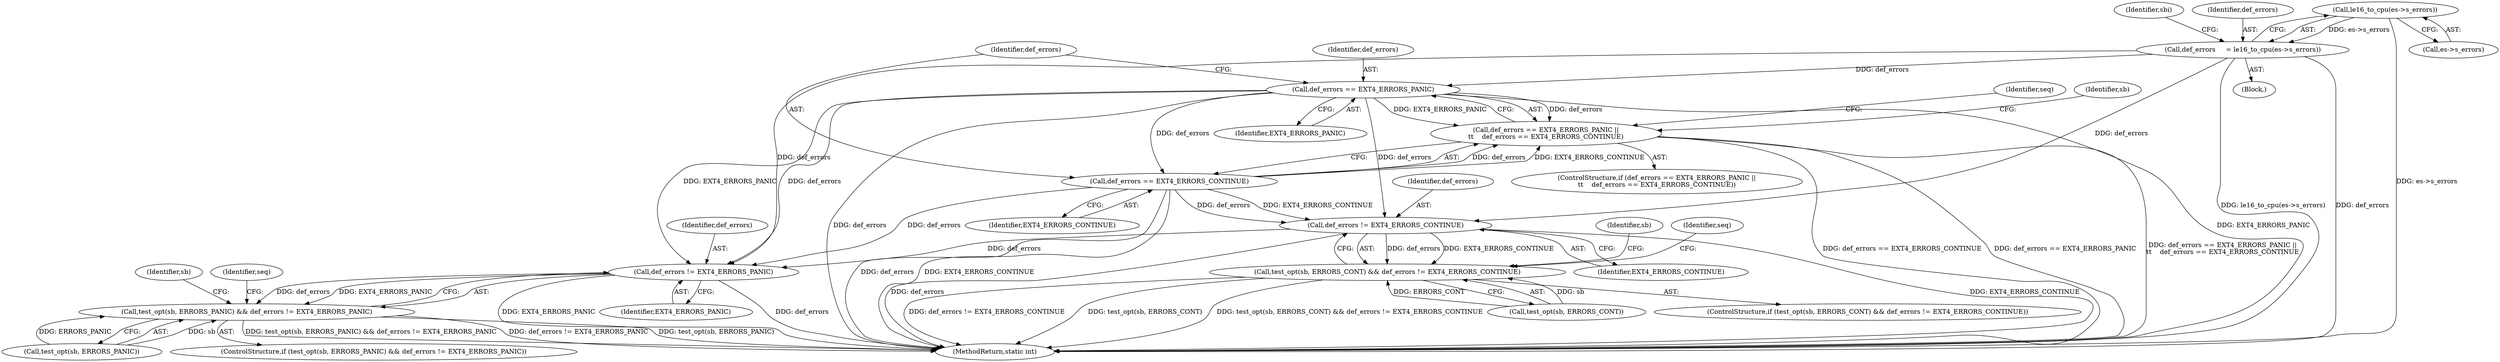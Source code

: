 digraph "0_linux_744692dc059845b2a3022119871846e74d4f6e11_18@pointer" {
"1000133" [label="(Call,le16_to_cpu(es->s_errors))"];
"1000131" [label="(Call,def_errors     = le16_to_cpu(es->s_errors))"];
"1000227" [label="(Call,def_errors == EXT4_ERRORS_PANIC)"];
"1000226" [label="(Call,def_errors == EXT4_ERRORS_PANIC ||\n\t\t    def_errors == EXT4_ERRORS_CONTINUE)"];
"1000230" [label="(Call,def_errors == EXT4_ERRORS_CONTINUE)"];
"1000242" [label="(Call,def_errors != EXT4_ERRORS_CONTINUE)"];
"1000238" [label="(Call,test_opt(sb, ERRORS_CONT) && def_errors != EXT4_ERRORS_CONTINUE)"];
"1000253" [label="(Call,def_errors != EXT4_ERRORS_PANIC)"];
"1000249" [label="(Call,test_opt(sb, ERRORS_PANIC) && def_errors != EXT4_ERRORS_PANIC)"];
"1000140" [label="(Identifier,sbi)"];
"1000243" [label="(Identifier,def_errors)"];
"1000254" [label="(Identifier,def_errors)"];
"1000231" [label="(Identifier,def_errors)"];
"1000242" [label="(Call,def_errors != EXT4_ERRORS_CONTINUE)"];
"1000232" [label="(Identifier,EXT4_ERRORS_CONTINUE)"];
"1000230" [label="(Call,def_errors == EXT4_ERRORS_CONTINUE)"];
"1000229" [label="(Identifier,EXT4_ERRORS_PANIC)"];
"1000237" [label="(ControlStructure,if (test_opt(sb, ERRORS_CONT) && def_errors != EXT4_ERRORS_CONTINUE))"];
"1000251" [label="(Identifier,sb)"];
"1000235" [label="(Identifier,seq)"];
"1000227" [label="(Call,def_errors == EXT4_ERRORS_PANIC)"];
"1000248" [label="(ControlStructure,if (test_opt(sb, ERRORS_PANIC) && def_errors != EXT4_ERRORS_PANIC))"];
"1000249" [label="(Call,test_opt(sb, ERRORS_PANIC) && def_errors != EXT4_ERRORS_PANIC)"];
"1000262" [label="(Identifier,sb)"];
"1000225" [label="(ControlStructure,if (def_errors == EXT4_ERRORS_PANIC ||\n\t\t    def_errors == EXT4_ERRORS_CONTINUE))"];
"1000519" [label="(MethodReturn,static int)"];
"1000133" [label="(Call,le16_to_cpu(es->s_errors))"];
"1000226" [label="(Call,def_errors == EXT4_ERRORS_PANIC ||\n\t\t    def_errors == EXT4_ERRORS_CONTINUE)"];
"1000244" [label="(Identifier,EXT4_ERRORS_CONTINUE)"];
"1000131" [label="(Call,def_errors     = le16_to_cpu(es->s_errors))"];
"1000253" [label="(Call,def_errors != EXT4_ERRORS_PANIC)"];
"1000246" [label="(Identifier,seq)"];
"1000240" [label="(Identifier,sb)"];
"1000105" [label="(Block,)"];
"1000134" [label="(Call,es->s_errors)"];
"1000228" [label="(Identifier,def_errors)"];
"1000132" [label="(Identifier,def_errors)"];
"1000238" [label="(Call,test_opt(sb, ERRORS_CONT) && def_errors != EXT4_ERRORS_CONTINUE)"];
"1000255" [label="(Identifier,EXT4_ERRORS_PANIC)"];
"1000250" [label="(Call,test_opt(sb, ERRORS_PANIC))"];
"1000257" [label="(Identifier,seq)"];
"1000239" [label="(Call,test_opt(sb, ERRORS_CONT))"];
"1000133" -> "1000131"  [label="AST: "];
"1000133" -> "1000134"  [label="CFG: "];
"1000134" -> "1000133"  [label="AST: "];
"1000131" -> "1000133"  [label="CFG: "];
"1000133" -> "1000519"  [label="DDG: es->s_errors"];
"1000133" -> "1000131"  [label="DDG: es->s_errors"];
"1000131" -> "1000105"  [label="AST: "];
"1000132" -> "1000131"  [label="AST: "];
"1000140" -> "1000131"  [label="CFG: "];
"1000131" -> "1000519"  [label="DDG: def_errors"];
"1000131" -> "1000519"  [label="DDG: le16_to_cpu(es->s_errors)"];
"1000131" -> "1000227"  [label="DDG: def_errors"];
"1000131" -> "1000242"  [label="DDG: def_errors"];
"1000131" -> "1000253"  [label="DDG: def_errors"];
"1000227" -> "1000226"  [label="AST: "];
"1000227" -> "1000229"  [label="CFG: "];
"1000228" -> "1000227"  [label="AST: "];
"1000229" -> "1000227"  [label="AST: "];
"1000231" -> "1000227"  [label="CFG: "];
"1000226" -> "1000227"  [label="CFG: "];
"1000227" -> "1000519"  [label="DDG: def_errors"];
"1000227" -> "1000519"  [label="DDG: EXT4_ERRORS_PANIC"];
"1000227" -> "1000226"  [label="DDG: def_errors"];
"1000227" -> "1000226"  [label="DDG: EXT4_ERRORS_PANIC"];
"1000227" -> "1000230"  [label="DDG: def_errors"];
"1000227" -> "1000242"  [label="DDG: def_errors"];
"1000227" -> "1000253"  [label="DDG: def_errors"];
"1000227" -> "1000253"  [label="DDG: EXT4_ERRORS_PANIC"];
"1000226" -> "1000225"  [label="AST: "];
"1000226" -> "1000230"  [label="CFG: "];
"1000230" -> "1000226"  [label="AST: "];
"1000235" -> "1000226"  [label="CFG: "];
"1000240" -> "1000226"  [label="CFG: "];
"1000226" -> "1000519"  [label="DDG: def_errors == EXT4_ERRORS_PANIC"];
"1000226" -> "1000519"  [label="DDG: def_errors == EXT4_ERRORS_PANIC ||\n\t\t    def_errors == EXT4_ERRORS_CONTINUE"];
"1000226" -> "1000519"  [label="DDG: def_errors == EXT4_ERRORS_CONTINUE"];
"1000230" -> "1000226"  [label="DDG: def_errors"];
"1000230" -> "1000226"  [label="DDG: EXT4_ERRORS_CONTINUE"];
"1000230" -> "1000232"  [label="CFG: "];
"1000231" -> "1000230"  [label="AST: "];
"1000232" -> "1000230"  [label="AST: "];
"1000230" -> "1000519"  [label="DDG: def_errors"];
"1000230" -> "1000519"  [label="DDG: EXT4_ERRORS_CONTINUE"];
"1000230" -> "1000242"  [label="DDG: def_errors"];
"1000230" -> "1000242"  [label="DDG: EXT4_ERRORS_CONTINUE"];
"1000230" -> "1000253"  [label="DDG: def_errors"];
"1000242" -> "1000238"  [label="AST: "];
"1000242" -> "1000244"  [label="CFG: "];
"1000243" -> "1000242"  [label="AST: "];
"1000244" -> "1000242"  [label="AST: "];
"1000238" -> "1000242"  [label="CFG: "];
"1000242" -> "1000519"  [label="DDG: EXT4_ERRORS_CONTINUE"];
"1000242" -> "1000519"  [label="DDG: def_errors"];
"1000242" -> "1000238"  [label="DDG: def_errors"];
"1000242" -> "1000238"  [label="DDG: EXT4_ERRORS_CONTINUE"];
"1000242" -> "1000253"  [label="DDG: def_errors"];
"1000238" -> "1000237"  [label="AST: "];
"1000238" -> "1000239"  [label="CFG: "];
"1000239" -> "1000238"  [label="AST: "];
"1000246" -> "1000238"  [label="CFG: "];
"1000251" -> "1000238"  [label="CFG: "];
"1000238" -> "1000519"  [label="DDG: test_opt(sb, ERRORS_CONT)"];
"1000238" -> "1000519"  [label="DDG: test_opt(sb, ERRORS_CONT) && def_errors != EXT4_ERRORS_CONTINUE"];
"1000238" -> "1000519"  [label="DDG: def_errors != EXT4_ERRORS_CONTINUE"];
"1000239" -> "1000238"  [label="DDG: sb"];
"1000239" -> "1000238"  [label="DDG: ERRORS_CONT"];
"1000253" -> "1000249"  [label="AST: "];
"1000253" -> "1000255"  [label="CFG: "];
"1000254" -> "1000253"  [label="AST: "];
"1000255" -> "1000253"  [label="AST: "];
"1000249" -> "1000253"  [label="CFG: "];
"1000253" -> "1000519"  [label="DDG: EXT4_ERRORS_PANIC"];
"1000253" -> "1000519"  [label="DDG: def_errors"];
"1000253" -> "1000249"  [label="DDG: def_errors"];
"1000253" -> "1000249"  [label="DDG: EXT4_ERRORS_PANIC"];
"1000249" -> "1000248"  [label="AST: "];
"1000249" -> "1000250"  [label="CFG: "];
"1000250" -> "1000249"  [label="AST: "];
"1000257" -> "1000249"  [label="CFG: "];
"1000262" -> "1000249"  [label="CFG: "];
"1000249" -> "1000519"  [label="DDG: def_errors != EXT4_ERRORS_PANIC"];
"1000249" -> "1000519"  [label="DDG: test_opt(sb, ERRORS_PANIC)"];
"1000249" -> "1000519"  [label="DDG: test_opt(sb, ERRORS_PANIC) && def_errors != EXT4_ERRORS_PANIC"];
"1000250" -> "1000249"  [label="DDG: sb"];
"1000250" -> "1000249"  [label="DDG: ERRORS_PANIC"];
}

